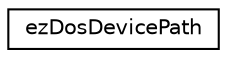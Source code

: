 digraph "Graphical Class Hierarchy"
{
 // LATEX_PDF_SIZE
  edge [fontname="Helvetica",fontsize="10",labelfontname="Helvetica",labelfontsize="10"];
  node [fontname="Helvetica",fontsize="10",shape=record];
  rankdir="LR";
  Node0 [label="ezDosDevicePath",height=0.2,width=0.4,color="black", fillcolor="white", style="filled",URL="$d9/dfc/classez_dos_device_path.htm",tooltip="Converts an absolute path to a 'DOS device path'."];
}

